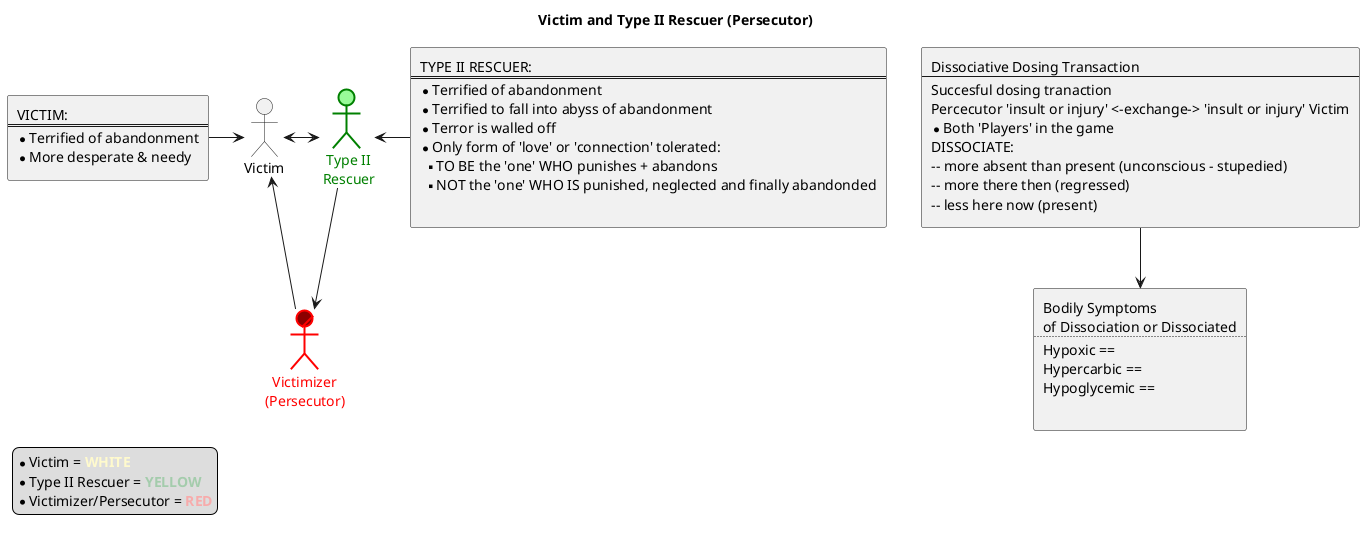 @startuml

skinparam maxMessageSize 50
skinparam packageStyle rectangle

<style>
usecase {
    HorizontalAlignment left
    MaximumWidth 20
}
</style>

title Victim and Type II Rescuer (Persecutor)

legend bottom left
    ' * TBD1 = <color:#ADBBD2>**BLUE**</color>
    ' * TBD2 = <color:#FFFFFF>**WHITE**</color>
    * Victim = <color:#LemonChiffon>**WHITE**</color>
    * Type II Rescuer = <color:#A4CCAC>**YELLOW**</color>
    * Victimizer/Persecutor = <color:#F7ABAB>**RED**</color>
end legend

actor :Victim: as vic

actor :  Type II\n Rescuer: as rescue2 #palegreen;line:green;line.bold;text:green

actor/ :  Victimizer\n(Persecutor): as vicper #DarkRed;line:red;line.bold;text:red


package vicdetails as "
VICTIM:
==
* Terrified of abandonment
* More desperate & needy
"

package res2details as "
TYPE II RESCUER:
==
* Terrified of abandonment
* Terrified to fall into abyss of abandonment
* Terror is walled off
* Only form of 'love' or 'connection' tolerated:
** TO BE the 'one' WHO punishes + abandons
** NOT the 'one' WHO IS punished, neglected and finally abandonded

"

package dosingtrans as "
Dissociative Dosing Transaction
--
Succesful dosing tranaction
Percecutor 'insult or injury' <-exchange-> 'insult or injury' Victim
* Both 'Players' in the game
DISSOCIATE:
-- more absent than present (unconscious - stupedied)
-- more there then (regressed)
-- less here now (present)
"

package dissociated as "
Bodily Symptoms
of Dissociation or Dissociated
..
Hypoxic ==
Hypercarbic ==
Hypoglycemic ==

"


 vic <-> rescue2
 rescue2 -down-> vicper
 vicper -up-> vic

 vicdetails -right-> vic
 res2details -left-> rescue2

 dosingtrans -down-> dissociated


@enduml